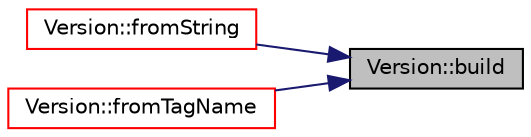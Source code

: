 digraph "Version::build"
{
 // LATEX_PDF_SIZE
  edge [fontname="Helvetica",fontsize="10",labelfontname="Helvetica",labelfontsize="10"];
  node [fontname="Helvetica",fontsize="10",shape=record];
  rankdir="RL";
  Node1 [label="Version::build",height=0.2,width=0.4,color="black", fillcolor="grey75", style="filled", fontcolor="black",tooltip=" "];
  Node1 -> Node2 [dir="back",color="midnightblue",fontsize="10",style="solid",fontname="Helvetica"];
  Node2 [label="Version::fromString",height=0.2,width=0.4,color="red", fillcolor="white", style="filled",URL="$class_version.html#ab6fd1cf756f1379ed5e791ec4e29d261",tooltip=" "];
  Node1 -> Node4 [dir="back",color="midnightblue",fontsize="10",style="solid",fontname="Helvetica"];
  Node4 [label="Version::fromTagName",height=0.2,width=0.4,color="red", fillcolor="white", style="filled",URL="$class_version.html#acaa566a12459bc72c5f0755ff1b7fc01",tooltip=" "];
}
